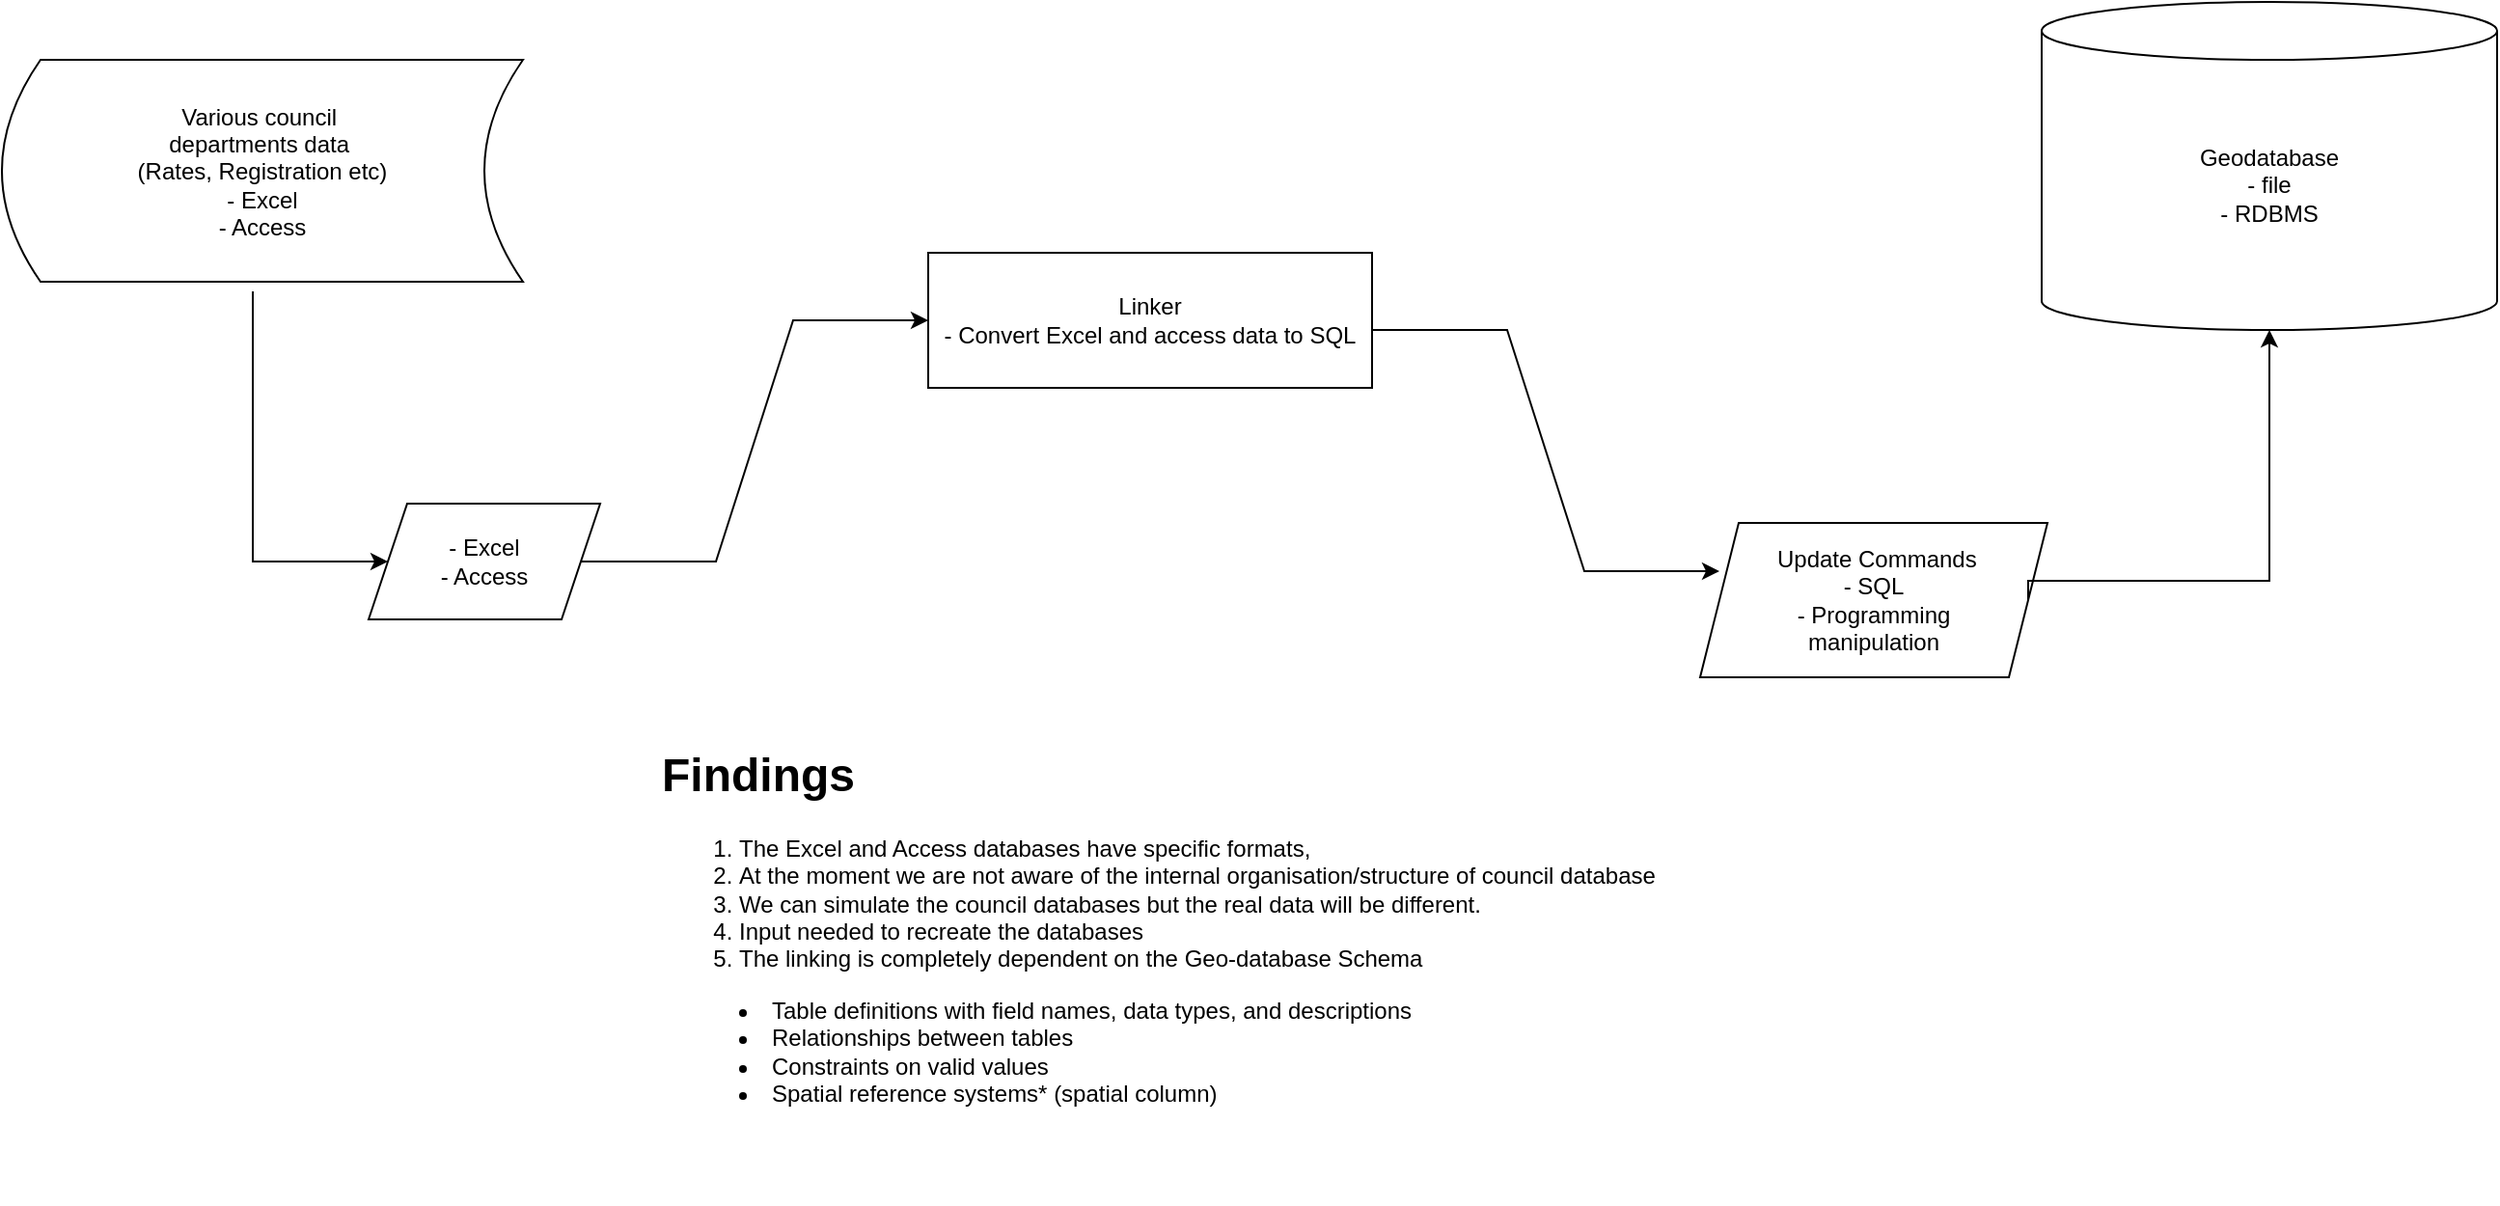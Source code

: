 <mxfile version="24.7.17">
  <diagram name="Page-1" id="PZ2bPy5SayvbnQ2g6Y0M">
    <mxGraphModel dx="2206" dy="868" grid="1" gridSize="10" guides="1" tooltips="1" connect="1" arrows="1" fold="1" page="1" pageScale="1" pageWidth="827" pageHeight="1169" math="0" shadow="0">
      <root>
        <mxCell id="0" />
        <mxCell id="1" parent="0" />
        <mxCell id="trZ3pEVafe0FjwNa-5by-3" value="Various council&amp;nbsp;&lt;div&gt;departments data&amp;nbsp;&lt;/div&gt;&lt;div&gt;(Rates, Registration etc)&lt;div&gt;- Excel&lt;/div&gt;&lt;div&gt;- Access&lt;/div&gt;&lt;/div&gt;" style="shape=dataStorage;whiteSpace=wrap;html=1;fixedSize=1;" vertex="1" parent="1">
          <mxGeometry x="-230" y="180" width="270" height="115" as="geometry" />
        </mxCell>
        <mxCell id="trZ3pEVafe0FjwNa-5by-4" value="Linker&lt;div&gt;- Convert Excel and access data to SQL&lt;/div&gt;" style="rounded=0;whiteSpace=wrap;html=1;" vertex="1" parent="1">
          <mxGeometry x="250" y="280" width="230" height="70" as="geometry" />
        </mxCell>
        <mxCell id="trZ3pEVafe0FjwNa-5by-5" value="" style="group" vertex="1" connectable="0" parent="1">
          <mxGeometry x="827" y="150" width="236" height="170" as="geometry" />
        </mxCell>
        <mxCell id="trZ3pEVafe0FjwNa-5by-1" value="" style="shape=cylinder3;whiteSpace=wrap;html=1;boundedLbl=1;backgroundOutline=1;size=15;" vertex="1" parent="trZ3pEVafe0FjwNa-5by-5">
          <mxGeometry width="236" height="170" as="geometry" />
        </mxCell>
        <mxCell id="trZ3pEVafe0FjwNa-5by-2" value="Geodatabase&lt;div&gt;- file&lt;/div&gt;&lt;div&gt;- RDBMS&lt;/div&gt;" style="text;html=1;align=center;verticalAlign=middle;whiteSpace=wrap;rounded=0;" vertex="1" parent="trZ3pEVafe0FjwNa-5by-5">
          <mxGeometry x="88" y="80" width="60" height="30" as="geometry" />
        </mxCell>
        <mxCell id="trZ3pEVafe0FjwNa-5by-8" value="" style="group" vertex="1" connectable="0" parent="1">
          <mxGeometry x="-40" y="410" width="120" height="60" as="geometry" />
        </mxCell>
        <mxCell id="trZ3pEVafe0FjwNa-5by-6" value="" style="shape=parallelogram;perimeter=parallelogramPerimeter;whiteSpace=wrap;html=1;fixedSize=1;" vertex="1" parent="trZ3pEVafe0FjwNa-5by-8">
          <mxGeometry width="120" height="60" as="geometry" />
        </mxCell>
        <mxCell id="trZ3pEVafe0FjwNa-5by-7" value="&lt;div&gt;- Excel&lt;/div&gt;&lt;div&gt;- Access&lt;/div&gt;" style="text;html=1;align=center;verticalAlign=middle;whiteSpace=wrap;rounded=0;" vertex="1" parent="trZ3pEVafe0FjwNa-5by-8">
          <mxGeometry x="30" y="15" width="60" height="30" as="geometry" />
        </mxCell>
        <mxCell id="trZ3pEVafe0FjwNa-5by-9" value="" style="group" vertex="1" connectable="0" parent="1">
          <mxGeometry x="650" y="420" width="180" height="80" as="geometry" />
        </mxCell>
        <mxCell id="trZ3pEVafe0FjwNa-5by-10" value="" style="shape=parallelogram;perimeter=parallelogramPerimeter;whiteSpace=wrap;html=1;fixedSize=1;" vertex="1" parent="trZ3pEVafe0FjwNa-5by-9">
          <mxGeometry width="180" height="80" as="geometry" />
        </mxCell>
        <mxCell id="trZ3pEVafe0FjwNa-5by-11" value="&lt;div&gt;&amp;nbsp;Update Commands&lt;/div&gt;&lt;div&gt;-&amp;nbsp;&lt;span style=&quot;background-color: initial;&quot;&gt;SQL&lt;/span&gt;&lt;/div&gt;&lt;div&gt;&lt;span style=&quot;background-color: initial;&quot;&gt;- Programming manipulation&lt;/span&gt;&lt;/div&gt;" style="text;html=1;align=center;verticalAlign=middle;whiteSpace=wrap;rounded=0;" vertex="1" parent="trZ3pEVafe0FjwNa-5by-9">
          <mxGeometry x="30" y="20" width="120" height="40" as="geometry" />
        </mxCell>
        <mxCell id="trZ3pEVafe0FjwNa-5by-12" value="" style="endArrow=classic;html=1;rounded=0;" edge="1" parent="1">
          <mxGeometry width="50" height="50" relative="1" as="geometry">
            <mxPoint x="-100" y="300" as="sourcePoint" />
            <mxPoint x="-30" y="440" as="targetPoint" />
            <Array as="points">
              <mxPoint x="-100" y="440" />
            </Array>
          </mxGeometry>
        </mxCell>
        <mxCell id="trZ3pEVafe0FjwNa-5by-13" value="" style="endArrow=classic;html=1;rounded=0;exitX=1;exitY=0.5;exitDx=0;exitDy=0;entryX=0;entryY=0.5;entryDx=0;entryDy=0;" edge="1" parent="1" source="trZ3pEVafe0FjwNa-5by-6" target="trZ3pEVafe0FjwNa-5by-4">
          <mxGeometry width="50" height="50" relative="1" as="geometry">
            <mxPoint x="390" y="450" as="sourcePoint" />
            <mxPoint x="200" y="440" as="targetPoint" />
            <Array as="points">
              <mxPoint x="140" y="440" />
              <mxPoint x="180" y="315" />
            </Array>
          </mxGeometry>
        </mxCell>
        <mxCell id="trZ3pEVafe0FjwNa-5by-14" value="" style="endArrow=classic;html=1;rounded=0;exitX=1;exitY=0.5;exitDx=0;exitDy=0;entryX=0;entryY=0.5;entryDx=0;entryDy=0;" edge="1" parent="1">
          <mxGeometry width="50" height="50" relative="1" as="geometry">
            <mxPoint x="480" y="320" as="sourcePoint" />
            <mxPoint x="660" y="445" as="targetPoint" />
            <Array as="points">
              <mxPoint x="550" y="320" />
              <mxPoint x="590" y="445" />
            </Array>
          </mxGeometry>
        </mxCell>
        <mxCell id="trZ3pEVafe0FjwNa-5by-15" value="" style="endArrow=classic;html=1;rounded=0;exitX=1;exitY=0.5;exitDx=0;exitDy=0;entryX=0.5;entryY=1;entryDx=0;entryDy=0;entryPerimeter=0;" edge="1" parent="1" source="trZ3pEVafe0FjwNa-5by-10" target="trZ3pEVafe0FjwNa-5by-1">
          <mxGeometry width="50" height="50" relative="1" as="geometry">
            <mxPoint x="390" y="450" as="sourcePoint" />
            <mxPoint x="1060" y="330" as="targetPoint" />
            <Array as="points">
              <mxPoint x="820" y="450" />
              <mxPoint x="945" y="450" />
            </Array>
          </mxGeometry>
        </mxCell>
        <mxCell id="trZ3pEVafe0FjwNa-5by-16" value="&lt;h1 style=&quot;margin-top: 0px;&quot;&gt;Findings&lt;/h1&gt;&lt;p&gt;&lt;/p&gt;&lt;ol&gt;&lt;li&gt;The Excel and Access databases have specific formats,&amp;nbsp;&lt;/li&gt;&lt;li&gt;At the moment we are not aware of the internal organisation/structure of council database&lt;/li&gt;&lt;li&gt;We can simulate the council databases but the real data will be different.&amp;nbsp;&lt;/li&gt;&lt;li&gt;Input needed to recreate the databases&lt;/li&gt;&lt;li&gt;The linking is completely dependent on the Geo-database Schema&lt;/li&gt;&lt;/ol&gt;&lt;p&gt;&lt;/p&gt;&lt;blockquote style=&quot;margin: 0 0 0 40px; border: none; padding: 0px;&quot;&gt;&lt;li&gt;Table definitions with field names, data types, and descriptions&lt;/li&gt;&lt;li&gt;Relationships between tables&lt;/li&gt;&lt;li&gt;Constraints on valid values&lt;/li&gt;&lt;li&gt;Spatial reference systems* (spatial column)&lt;/li&gt;&lt;/blockquote&gt;" style="text;html=1;whiteSpace=wrap;overflow=hidden;rounded=0;" vertex="1" parent="1">
          <mxGeometry x="110" y="530" width="530" height="240" as="geometry" />
        </mxCell>
      </root>
    </mxGraphModel>
  </diagram>
</mxfile>
